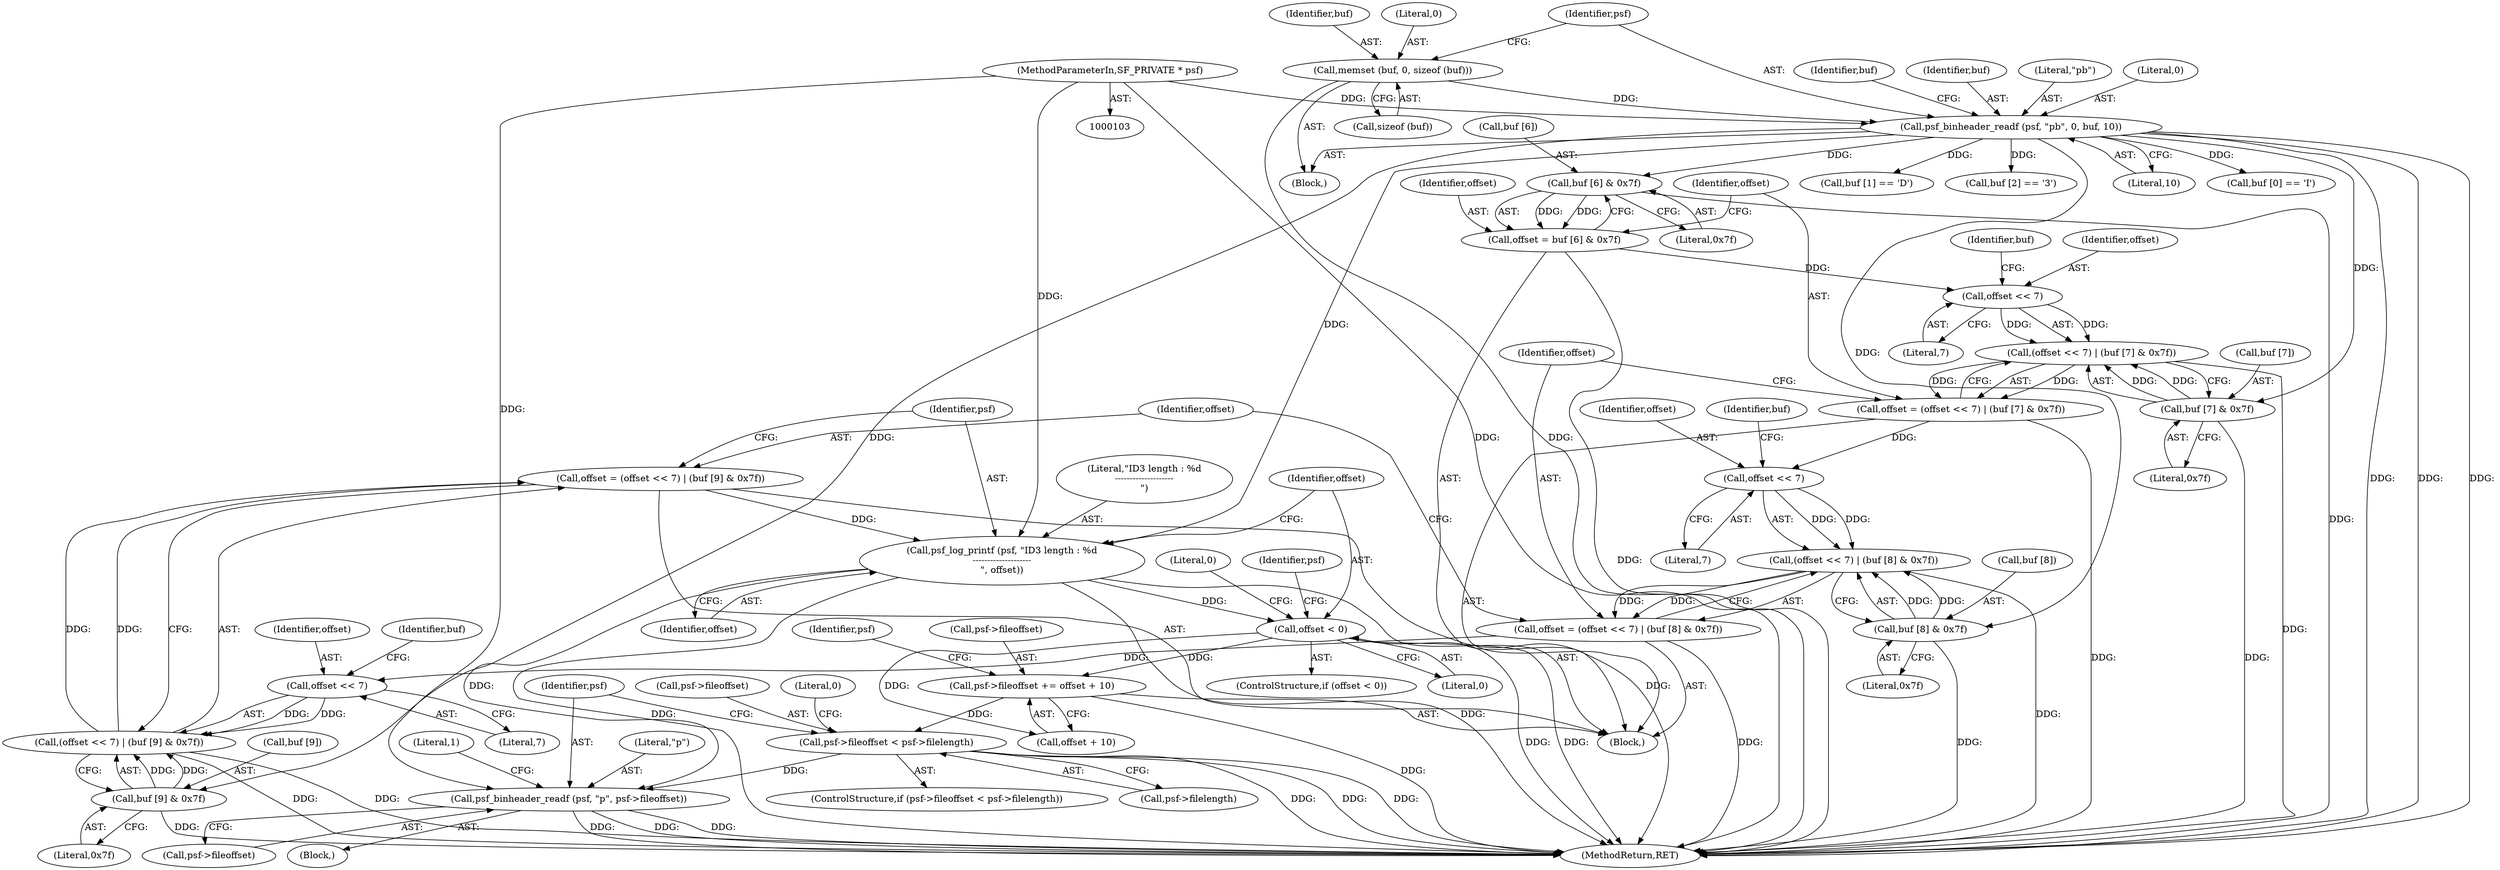 digraph "0_libsndfile_f457b7b5ecfe91697ed01cfc825772c4d8de1236@API" {
"1000204" [label="(Call,psf_binheader_readf (psf, \"p\", psf->fileoffset))"];
"1000178" [label="(Call,psf_log_printf (psf, \"ID3 length : %d\n--------------------\n\", offset))"];
"1000112" [label="(Call,psf_binheader_readf (psf, \"pb\", 0, buf, 10))"];
"1000104" [label="(MethodParameterIn,SF_PRIVATE * psf)"];
"1000107" [label="(Call,memset (buf, 0, sizeof (buf)))"];
"1000167" [label="(Call,offset = (offset << 7) | (buf [9] & 0x7f))"];
"1000169" [label="(Call,(offset << 7) | (buf [9] & 0x7f))"];
"1000170" [label="(Call,offset << 7)"];
"1000156" [label="(Call,offset = (offset << 7) | (buf [8] & 0x7f))"];
"1000158" [label="(Call,(offset << 7) | (buf [8] & 0x7f))"];
"1000159" [label="(Call,offset << 7)"];
"1000145" [label="(Call,offset = (offset << 7) | (buf [7] & 0x7f))"];
"1000147" [label="(Call,(offset << 7) | (buf [7] & 0x7f))"];
"1000148" [label="(Call,offset << 7)"];
"1000138" [label="(Call,offset = buf [6] & 0x7f)"];
"1000140" [label="(Call,buf [6] & 0x7f)"];
"1000151" [label="(Call,buf [7] & 0x7f)"];
"1000162" [label="(Call,buf [8] & 0x7f)"];
"1000173" [label="(Call,buf [9] & 0x7f)"];
"1000196" [label="(Call,psf->fileoffset < psf->filelength)"];
"1000188" [label="(Call,psf->fileoffset += offset + 10)"];
"1000183" [label="(Call,offset < 0)"];
"1000140" [label="(Call,buf [6] & 0x7f)"];
"1000197" [label="(Call,psf->fileoffset)"];
"1000177" [label="(Literal,0x7f)"];
"1000172" [label="(Literal,7)"];
"1000146" [label="(Identifier,offset)"];
"1000112" [label="(Call,psf_binheader_readf (psf, \"pb\", 0, buf, 10))"];
"1000164" [label="(Identifier,buf)"];
"1000122" [label="(Identifier,buf)"];
"1000139" [label="(Identifier,offset)"];
"1000183" [label="(Call,offset < 0)"];
"1000169" [label="(Call,(offset << 7) | (buf [9] & 0x7f))"];
"1000113" [label="(Identifier,psf)"];
"1000116" [label="(Identifier,buf)"];
"1000174" [label="(Call,buf [9])"];
"1000195" [label="(ControlStructure,if (psf->fileoffset < psf->filelength))"];
"1000179" [label="(Identifier,psf)"];
"1000114" [label="(Literal,\"pb\")"];
"1000170" [label="(Call,offset << 7)"];
"1000200" [label="(Call,psf->filelength)"];
"1000180" [label="(Literal,\"ID3 length : %d\n--------------------\n\")"];
"1000126" [label="(Call,buf [1] == 'D')"];
"1000214" [label="(MethodReturn,RET)"];
"1000148" [label="(Call,offset << 7)"];
"1000144" [label="(Literal,0x7f)"];
"1000152" [label="(Call,buf [7])"];
"1000166" [label="(Literal,0x7f)"];
"1000192" [label="(Call,offset + 10)"];
"1000206" [label="(Literal,\"p\")"];
"1000160" [label="(Identifier,offset)"];
"1000187" [label="(Literal,0)"];
"1000173" [label="(Call,buf [9] & 0x7f)"];
"1000147" [label="(Call,(offset << 7) | (buf [7] & 0x7f))"];
"1000163" [label="(Call,buf [8])"];
"1000207" [label="(Call,psf->fileoffset)"];
"1000213" [label="(Literal,0)"];
"1000107" [label="(Call,memset (buf, 0, sizeof (buf)))"];
"1000205" [label="(Identifier,psf)"];
"1000108" [label="(Identifier,buf)"];
"1000158" [label="(Call,(offset << 7) | (buf [8] & 0x7f))"];
"1000198" [label="(Identifier,psf)"];
"1000203" [label="(Block,)"];
"1000151" [label="(Call,buf [7] & 0x7f)"];
"1000109" [label="(Literal,0)"];
"1000181" [label="(Identifier,offset)"];
"1000110" [label="(Call,sizeof (buf))"];
"1000131" [label="(Call,buf [2] == '3')"];
"1000136" [label="(Block,)"];
"1000171" [label="(Identifier,offset)"];
"1000150" [label="(Literal,7)"];
"1000178" [label="(Call,psf_log_printf (psf, \"ID3 length : %d\n--------------------\n\", offset))"];
"1000190" [label="(Identifier,psf)"];
"1000115" [label="(Literal,0)"];
"1000138" [label="(Call,offset = buf [6] & 0x7f)"];
"1000182" [label="(ControlStructure,if (offset < 0))"];
"1000167" [label="(Call,offset = (offset << 7) | (buf [9] & 0x7f))"];
"1000162" [label="(Call,buf [8] & 0x7f)"];
"1000149" [label="(Identifier,offset)"];
"1000153" [label="(Identifier,buf)"];
"1000185" [label="(Literal,0)"];
"1000188" [label="(Call,psf->fileoffset += offset + 10)"];
"1000155" [label="(Literal,0x7f)"];
"1000105" [label="(Block,)"];
"1000204" [label="(Call,psf_binheader_readf (psf, \"p\", psf->fileoffset))"];
"1000104" [label="(MethodParameterIn,SF_PRIVATE * psf)"];
"1000157" [label="(Identifier,offset)"];
"1000161" [label="(Literal,7)"];
"1000156" [label="(Call,offset = (offset << 7) | (buf [8] & 0x7f))"];
"1000196" [label="(Call,psf->fileoffset < psf->filelength)"];
"1000184" [label="(Identifier,offset)"];
"1000189" [label="(Call,psf->fileoffset)"];
"1000175" [label="(Identifier,buf)"];
"1000168" [label="(Identifier,offset)"];
"1000117" [label="(Literal,10)"];
"1000120" [label="(Call,buf [0] == 'I')"];
"1000159" [label="(Call,offset << 7)"];
"1000141" [label="(Call,buf [6])"];
"1000211" [label="(Literal,1)"];
"1000145" [label="(Call,offset = (offset << 7) | (buf [7] & 0x7f))"];
"1000204" -> "1000203"  [label="AST: "];
"1000204" -> "1000207"  [label="CFG: "];
"1000205" -> "1000204"  [label="AST: "];
"1000206" -> "1000204"  [label="AST: "];
"1000207" -> "1000204"  [label="AST: "];
"1000211" -> "1000204"  [label="CFG: "];
"1000204" -> "1000214"  [label="DDG: "];
"1000204" -> "1000214"  [label="DDG: "];
"1000204" -> "1000214"  [label="DDG: "];
"1000178" -> "1000204"  [label="DDG: "];
"1000104" -> "1000204"  [label="DDG: "];
"1000196" -> "1000204"  [label="DDG: "];
"1000178" -> "1000136"  [label="AST: "];
"1000178" -> "1000181"  [label="CFG: "];
"1000179" -> "1000178"  [label="AST: "];
"1000180" -> "1000178"  [label="AST: "];
"1000181" -> "1000178"  [label="AST: "];
"1000184" -> "1000178"  [label="CFG: "];
"1000178" -> "1000214"  [label="DDG: "];
"1000178" -> "1000214"  [label="DDG: "];
"1000112" -> "1000178"  [label="DDG: "];
"1000104" -> "1000178"  [label="DDG: "];
"1000167" -> "1000178"  [label="DDG: "];
"1000178" -> "1000183"  [label="DDG: "];
"1000112" -> "1000105"  [label="AST: "];
"1000112" -> "1000117"  [label="CFG: "];
"1000113" -> "1000112"  [label="AST: "];
"1000114" -> "1000112"  [label="AST: "];
"1000115" -> "1000112"  [label="AST: "];
"1000116" -> "1000112"  [label="AST: "];
"1000117" -> "1000112"  [label="AST: "];
"1000122" -> "1000112"  [label="CFG: "];
"1000112" -> "1000214"  [label="DDG: "];
"1000112" -> "1000214"  [label="DDG: "];
"1000112" -> "1000214"  [label="DDG: "];
"1000104" -> "1000112"  [label="DDG: "];
"1000107" -> "1000112"  [label="DDG: "];
"1000112" -> "1000120"  [label="DDG: "];
"1000112" -> "1000126"  [label="DDG: "];
"1000112" -> "1000131"  [label="DDG: "];
"1000112" -> "1000140"  [label="DDG: "];
"1000112" -> "1000151"  [label="DDG: "];
"1000112" -> "1000162"  [label="DDG: "];
"1000112" -> "1000173"  [label="DDG: "];
"1000104" -> "1000103"  [label="AST: "];
"1000104" -> "1000214"  [label="DDG: "];
"1000107" -> "1000105"  [label="AST: "];
"1000107" -> "1000110"  [label="CFG: "];
"1000108" -> "1000107"  [label="AST: "];
"1000109" -> "1000107"  [label="AST: "];
"1000110" -> "1000107"  [label="AST: "];
"1000113" -> "1000107"  [label="CFG: "];
"1000107" -> "1000214"  [label="DDG: "];
"1000167" -> "1000136"  [label="AST: "];
"1000167" -> "1000169"  [label="CFG: "];
"1000168" -> "1000167"  [label="AST: "];
"1000169" -> "1000167"  [label="AST: "];
"1000179" -> "1000167"  [label="CFG: "];
"1000167" -> "1000214"  [label="DDG: "];
"1000169" -> "1000167"  [label="DDG: "];
"1000169" -> "1000167"  [label="DDG: "];
"1000169" -> "1000173"  [label="CFG: "];
"1000170" -> "1000169"  [label="AST: "];
"1000173" -> "1000169"  [label="AST: "];
"1000169" -> "1000214"  [label="DDG: "];
"1000169" -> "1000214"  [label="DDG: "];
"1000170" -> "1000169"  [label="DDG: "];
"1000170" -> "1000169"  [label="DDG: "];
"1000173" -> "1000169"  [label="DDG: "];
"1000173" -> "1000169"  [label="DDG: "];
"1000170" -> "1000172"  [label="CFG: "];
"1000171" -> "1000170"  [label="AST: "];
"1000172" -> "1000170"  [label="AST: "];
"1000175" -> "1000170"  [label="CFG: "];
"1000156" -> "1000170"  [label="DDG: "];
"1000156" -> "1000136"  [label="AST: "];
"1000156" -> "1000158"  [label="CFG: "];
"1000157" -> "1000156"  [label="AST: "];
"1000158" -> "1000156"  [label="AST: "];
"1000168" -> "1000156"  [label="CFG: "];
"1000156" -> "1000214"  [label="DDG: "];
"1000158" -> "1000156"  [label="DDG: "];
"1000158" -> "1000156"  [label="DDG: "];
"1000158" -> "1000162"  [label="CFG: "];
"1000159" -> "1000158"  [label="AST: "];
"1000162" -> "1000158"  [label="AST: "];
"1000158" -> "1000214"  [label="DDG: "];
"1000159" -> "1000158"  [label="DDG: "];
"1000159" -> "1000158"  [label="DDG: "];
"1000162" -> "1000158"  [label="DDG: "];
"1000162" -> "1000158"  [label="DDG: "];
"1000159" -> "1000161"  [label="CFG: "];
"1000160" -> "1000159"  [label="AST: "];
"1000161" -> "1000159"  [label="AST: "];
"1000164" -> "1000159"  [label="CFG: "];
"1000145" -> "1000159"  [label="DDG: "];
"1000145" -> "1000136"  [label="AST: "];
"1000145" -> "1000147"  [label="CFG: "];
"1000146" -> "1000145"  [label="AST: "];
"1000147" -> "1000145"  [label="AST: "];
"1000157" -> "1000145"  [label="CFG: "];
"1000145" -> "1000214"  [label="DDG: "];
"1000147" -> "1000145"  [label="DDG: "];
"1000147" -> "1000145"  [label="DDG: "];
"1000147" -> "1000151"  [label="CFG: "];
"1000148" -> "1000147"  [label="AST: "];
"1000151" -> "1000147"  [label="AST: "];
"1000147" -> "1000214"  [label="DDG: "];
"1000148" -> "1000147"  [label="DDG: "];
"1000148" -> "1000147"  [label="DDG: "];
"1000151" -> "1000147"  [label="DDG: "];
"1000151" -> "1000147"  [label="DDG: "];
"1000148" -> "1000150"  [label="CFG: "];
"1000149" -> "1000148"  [label="AST: "];
"1000150" -> "1000148"  [label="AST: "];
"1000153" -> "1000148"  [label="CFG: "];
"1000138" -> "1000148"  [label="DDG: "];
"1000138" -> "1000136"  [label="AST: "];
"1000138" -> "1000140"  [label="CFG: "];
"1000139" -> "1000138"  [label="AST: "];
"1000140" -> "1000138"  [label="AST: "];
"1000146" -> "1000138"  [label="CFG: "];
"1000138" -> "1000214"  [label="DDG: "];
"1000140" -> "1000138"  [label="DDG: "];
"1000140" -> "1000138"  [label="DDG: "];
"1000140" -> "1000144"  [label="CFG: "];
"1000141" -> "1000140"  [label="AST: "];
"1000144" -> "1000140"  [label="AST: "];
"1000140" -> "1000214"  [label="DDG: "];
"1000151" -> "1000155"  [label="CFG: "];
"1000152" -> "1000151"  [label="AST: "];
"1000155" -> "1000151"  [label="AST: "];
"1000151" -> "1000214"  [label="DDG: "];
"1000162" -> "1000166"  [label="CFG: "];
"1000163" -> "1000162"  [label="AST: "];
"1000166" -> "1000162"  [label="AST: "];
"1000162" -> "1000214"  [label="DDG: "];
"1000173" -> "1000177"  [label="CFG: "];
"1000174" -> "1000173"  [label="AST: "];
"1000177" -> "1000173"  [label="AST: "];
"1000173" -> "1000214"  [label="DDG: "];
"1000196" -> "1000195"  [label="AST: "];
"1000196" -> "1000200"  [label="CFG: "];
"1000197" -> "1000196"  [label="AST: "];
"1000200" -> "1000196"  [label="AST: "];
"1000205" -> "1000196"  [label="CFG: "];
"1000213" -> "1000196"  [label="CFG: "];
"1000196" -> "1000214"  [label="DDG: "];
"1000196" -> "1000214"  [label="DDG: "];
"1000196" -> "1000214"  [label="DDG: "];
"1000188" -> "1000196"  [label="DDG: "];
"1000188" -> "1000136"  [label="AST: "];
"1000188" -> "1000192"  [label="CFG: "];
"1000189" -> "1000188"  [label="AST: "];
"1000192" -> "1000188"  [label="AST: "];
"1000198" -> "1000188"  [label="CFG: "];
"1000188" -> "1000214"  [label="DDG: "];
"1000183" -> "1000188"  [label="DDG: "];
"1000183" -> "1000182"  [label="AST: "];
"1000183" -> "1000185"  [label="CFG: "];
"1000184" -> "1000183"  [label="AST: "];
"1000185" -> "1000183"  [label="AST: "];
"1000187" -> "1000183"  [label="CFG: "];
"1000190" -> "1000183"  [label="CFG: "];
"1000183" -> "1000214"  [label="DDG: "];
"1000183" -> "1000214"  [label="DDG: "];
"1000183" -> "1000192"  [label="DDG: "];
}
